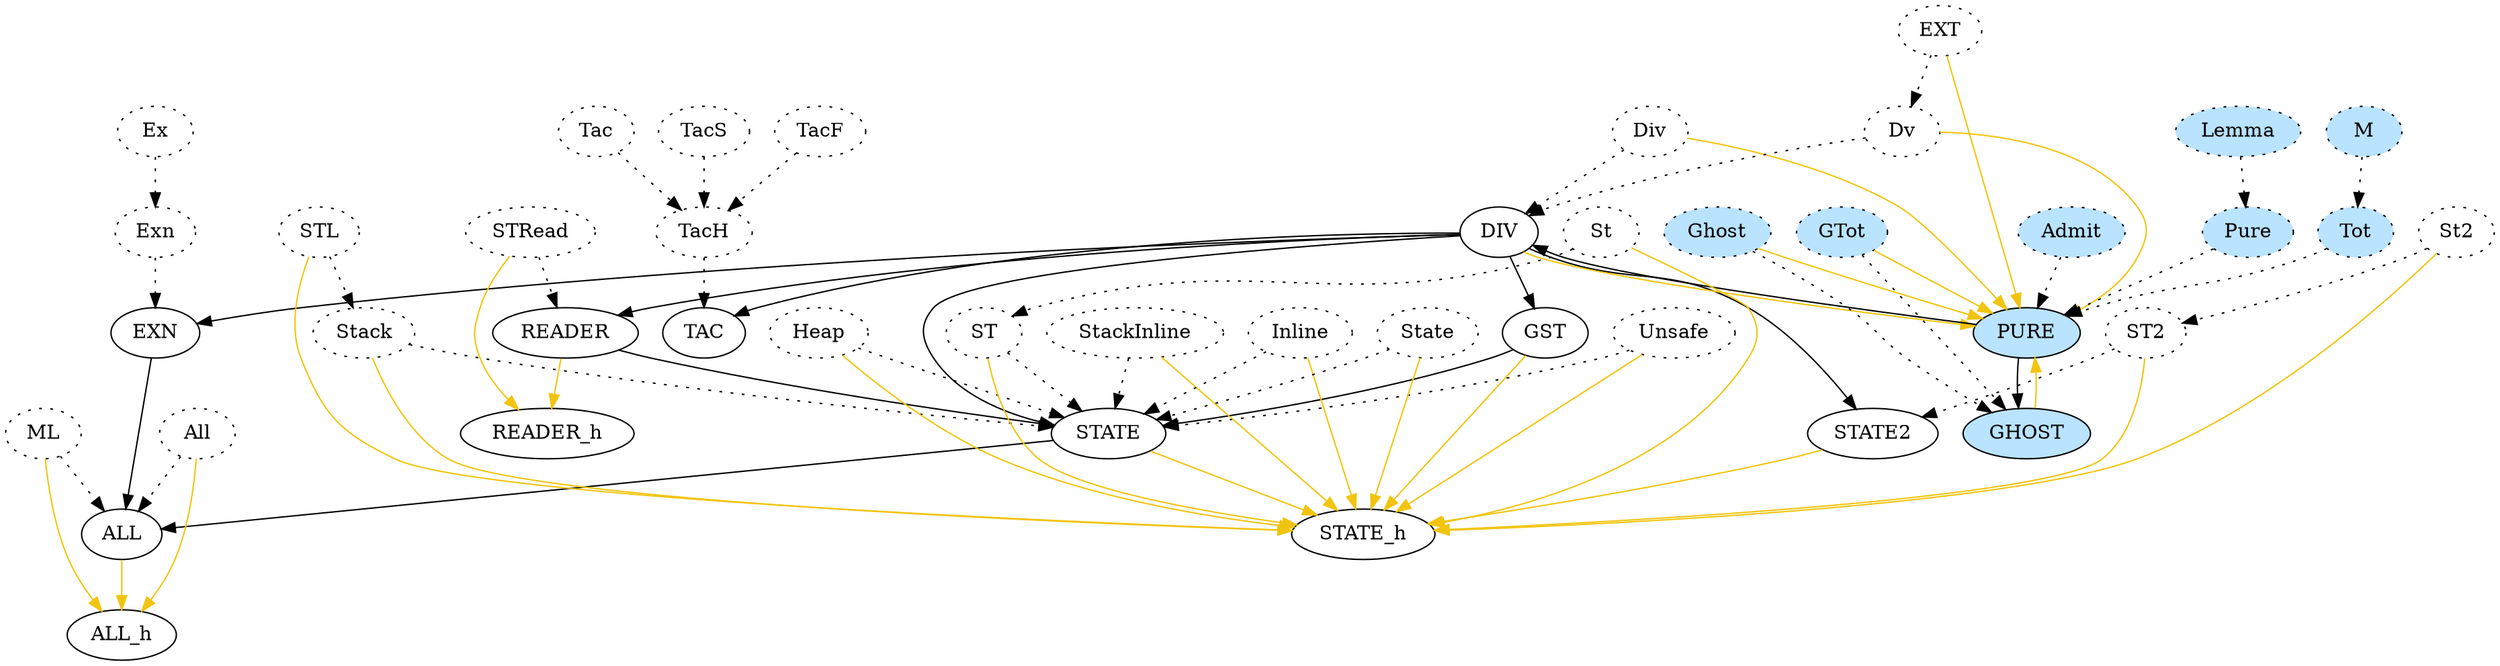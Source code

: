 digraph G {
ALL;
GST;
STATE;
DIV;
STATE_h;
EXN;
ALL_h;
READER;
READER_h;
STATE2;
TAC;
GHOST[style="filled",fillcolor="#bae3ff"];
PURE[style="filled",fillcolor="#bae3ff"];
All[style="dotted"];
ML[style="dotted"];
Unsafe[style="dotted"];
Stack[style="dotted"];
Heap[style="dotted"];
ST[style="dotted"];
St[style="dotted"];
StackInline[style="dotted"];
Inline[style="dotted"];
STL[style="dotted"];
Div[style="dotted"];
Dv[style="dotted"];
EXT[style="dotted"];
Exn[style="dotted"];
Ex[style="dotted"];
STRead[style="dotted"];
ST2[style="dotted"];
St2[style="dotted"];
State[style="dotted"];
TacH[style="dotted"];
Tac[style="dotted"];
TacS[style="dotted"];
TacF[style="dotted"];
Pure[style="dotted,filled",fillcolor="#bae3ff"];
Admit[style="dotted,filled",fillcolor="#bae3ff"];
Tot[style="dotted,filled",fillcolor="#bae3ff"];
GTot[style="dotted,filled",fillcolor="#bae3ff"];
Ghost[style="dotted,filled",fillcolor="#bae3ff"];
Lemma[style="dotted,filled",fillcolor="#bae3ff"];
M[style="dotted,filled",fillcolor="#bae3ff"];
GST->STATE;
STATE->ALL;
DIV->GST;
DIV->STATE;
DIV->EXN;
DIV->READER;
DIV->STATE2;
DIV->TAC;
EXN->ALL;
READER->STATE;
PURE->DIV;
PURE->GHOST;
All->ALL[style="dotted"];
ML->ALL[style="dotted"];
Unsafe->STATE[style="dotted"];
Stack->STATE[style="dotted"];
Heap->STATE[style="dotted"];
ST->STATE[style="dotted"];
St->ST[style="dotted"];
StackInline->STATE[style="dotted"];
Inline->STATE[style="dotted"];
STL->Stack[style="dotted"];
Div->DIV[style="dotted"];
Dv->DIV[style="dotted"];
EXT->Dv[style="dotted"];
Exn->EXN[style="dotted"];
Ex->Exn[style="dotted"];
STRead->READER[style="dotted"];
ST2->STATE2[style="dotted"];
St2->ST2[style="dotted"];
State->STATE[style="dotted"];
TacH->TAC[style="dotted"];
Tac->TacH[style="dotted"];
TacS->TacH[style="dotted"];
TacF->TacH[style="dotted"];
Pure->PURE[style="dotted"];
Admit->PURE[style="dotted"];
Tot->PURE[style="dotted"];
GTot->GHOST[style="dotted"];
Ghost->GHOST[style="dotted"];
Lemma->Pure[style="dotted"];
M->Tot[style="dotted"];
ALL->ALL_h[color="#f1c40f"];
GST->STATE_h[color="#f1c40f"];
STATE->STATE_h[color="#f1c40f"];
DIV->PURE[color="#f1c40f"];
READER->READER_h[color="#f1c40f"];
STATE2->STATE_h[color="#f1c40f"];
GHOST->PURE[color="#f1c40f"];
All->ALL_h[color="#f1c40f"];
ML->ALL_h[color="#f1c40f"];
Unsafe->STATE_h[color="#f1c40f"];
Stack->STATE_h[color="#f1c40f"];
Heap->STATE_h[color="#f1c40f"];
ST->STATE_h[color="#f1c40f"];
St->STATE_h[color="#f1c40f"];
StackInline->STATE_h[color="#f1c40f"];
Inline->STATE_h[color="#f1c40f"];
STL->STATE_h[color="#f1c40f"];
Div->PURE[color="#f1c40f"];
Dv->PURE[color="#f1c40f"];
EXT->PURE[color="#f1c40f"];
STRead->READER_h[color="#f1c40f"];
ST2->STATE_h[color="#f1c40f"];
St2->STATE_h[color="#f1c40f"];
State->STATE_h[color="#f1c40f"];
GTot->PURE[color="#f1c40f"];
Ghost->PURE[color="#f1c40f"];

}
